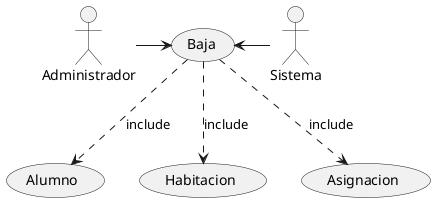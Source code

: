 @startuml
actor Administrador
actor Sistema
Administrador -> (Baja)
(Baja) <-right- Sistema

(Baja) -down.> (Alumno) : include
(Baja) -down.> (Habitacion) : include
(Baja) -down.> (Asignacion) : include
@enduml